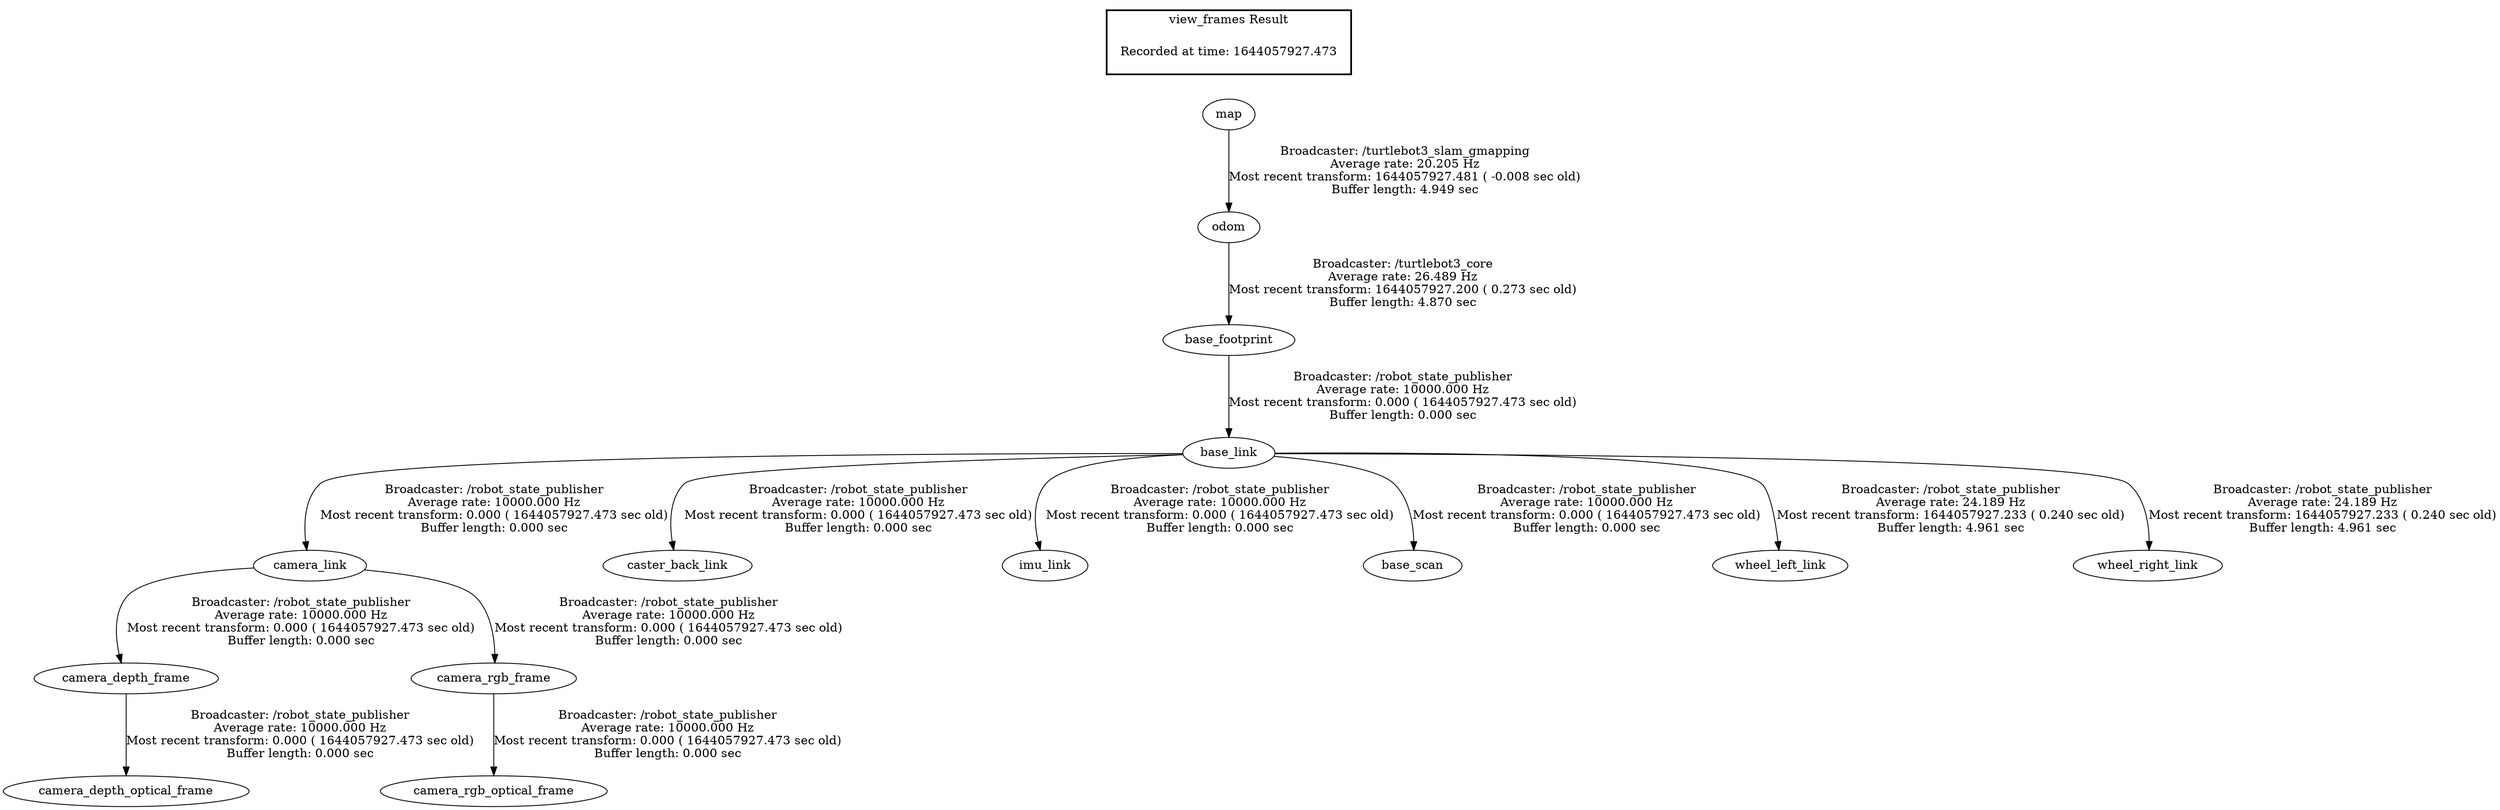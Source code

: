 digraph G {
"base_footprint" -> "base_link"[label="Broadcaster: /robot_state_publisher\nAverage rate: 10000.000 Hz\nMost recent transform: 0.000 ( 1644057927.473 sec old)\nBuffer length: 0.000 sec\n"];
"odom" -> "base_footprint"[label="Broadcaster: /turtlebot3_core\nAverage rate: 26.489 Hz\nMost recent transform: 1644057927.200 ( 0.273 sec old)\nBuffer length: 4.870 sec\n"];
"camera_link" -> "camera_depth_frame"[label="Broadcaster: /robot_state_publisher\nAverage rate: 10000.000 Hz\nMost recent transform: 0.000 ( 1644057927.473 sec old)\nBuffer length: 0.000 sec\n"];
"base_link" -> "camera_link"[label="Broadcaster: /robot_state_publisher\nAverage rate: 10000.000 Hz\nMost recent transform: 0.000 ( 1644057927.473 sec old)\nBuffer length: 0.000 sec\n"];
"camera_depth_frame" -> "camera_depth_optical_frame"[label="Broadcaster: /robot_state_publisher\nAverage rate: 10000.000 Hz\nMost recent transform: 0.000 ( 1644057927.473 sec old)\nBuffer length: 0.000 sec\n"];
"camera_link" -> "camera_rgb_frame"[label="Broadcaster: /robot_state_publisher\nAverage rate: 10000.000 Hz\nMost recent transform: 0.000 ( 1644057927.473 sec old)\nBuffer length: 0.000 sec\n"];
"camera_rgb_frame" -> "camera_rgb_optical_frame"[label="Broadcaster: /robot_state_publisher\nAverage rate: 10000.000 Hz\nMost recent transform: 0.000 ( 1644057927.473 sec old)\nBuffer length: 0.000 sec\n"];
"base_link" -> "caster_back_link"[label="Broadcaster: /robot_state_publisher\nAverage rate: 10000.000 Hz\nMost recent transform: 0.000 ( 1644057927.473 sec old)\nBuffer length: 0.000 sec\n"];
"base_link" -> "imu_link"[label="Broadcaster: /robot_state_publisher\nAverage rate: 10000.000 Hz\nMost recent transform: 0.000 ( 1644057927.473 sec old)\nBuffer length: 0.000 sec\n"];
"base_link" -> "base_scan"[label="Broadcaster: /robot_state_publisher\nAverage rate: 10000.000 Hz\nMost recent transform: 0.000 ( 1644057927.473 sec old)\nBuffer length: 0.000 sec\n"];
"map" -> "odom"[label="Broadcaster: /turtlebot3_slam_gmapping\nAverage rate: 20.205 Hz\nMost recent transform: 1644057927.481 ( -0.008 sec old)\nBuffer length: 4.949 sec\n"];
"base_link" -> "wheel_left_link"[label="Broadcaster: /robot_state_publisher\nAverage rate: 24.189 Hz\nMost recent transform: 1644057927.233 ( 0.240 sec old)\nBuffer length: 4.961 sec\n"];
"base_link" -> "wheel_right_link"[label="Broadcaster: /robot_state_publisher\nAverage rate: 24.189 Hz\nMost recent transform: 1644057927.233 ( 0.240 sec old)\nBuffer length: 4.961 sec\n"];
edge [style=invis];
 subgraph cluster_legend { style=bold; color=black; label ="view_frames Result";
"Recorded at time: 1644057927.473"[ shape=plaintext ] ;
 }->"map";
}